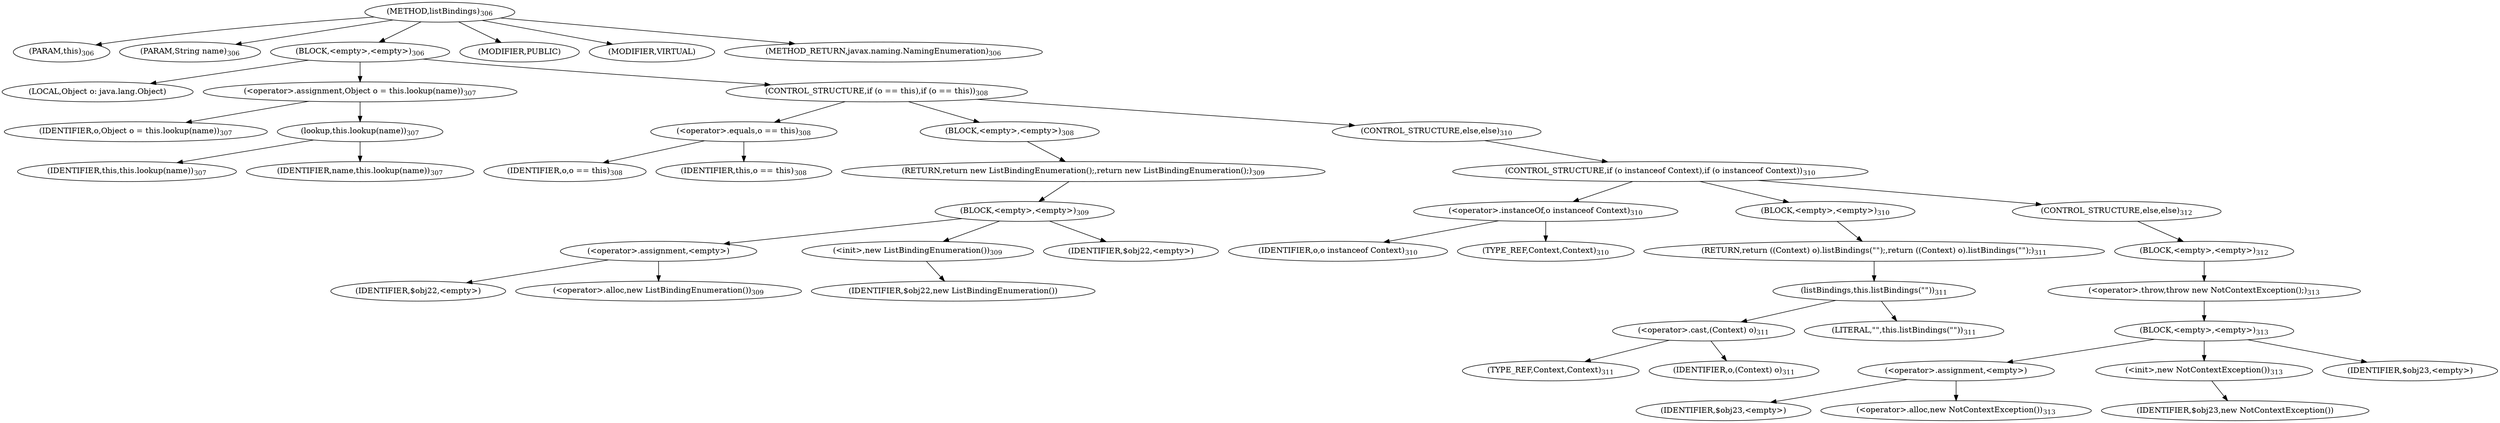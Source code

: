 digraph "listBindings" {  
"1095" [label = <(METHOD,listBindings)<SUB>306</SUB>> ]
"51" [label = <(PARAM,this)<SUB>306</SUB>> ]
"1096" [label = <(PARAM,String name)<SUB>306</SUB>> ]
"1097" [label = <(BLOCK,&lt;empty&gt;,&lt;empty&gt;)<SUB>306</SUB>> ]
"1098" [label = <(LOCAL,Object o: java.lang.Object)> ]
"1099" [label = <(&lt;operator&gt;.assignment,Object o = this.lookup(name))<SUB>307</SUB>> ]
"1100" [label = <(IDENTIFIER,o,Object o = this.lookup(name))<SUB>307</SUB>> ]
"1101" [label = <(lookup,this.lookup(name))<SUB>307</SUB>> ]
"50" [label = <(IDENTIFIER,this,this.lookup(name))<SUB>307</SUB>> ]
"1102" [label = <(IDENTIFIER,name,this.lookup(name))<SUB>307</SUB>> ]
"1103" [label = <(CONTROL_STRUCTURE,if (o == this),if (o == this))<SUB>308</SUB>> ]
"1104" [label = <(&lt;operator&gt;.equals,o == this)<SUB>308</SUB>> ]
"1105" [label = <(IDENTIFIER,o,o == this)<SUB>308</SUB>> ]
"52" [label = <(IDENTIFIER,this,o == this)<SUB>308</SUB>> ]
"1106" [label = <(BLOCK,&lt;empty&gt;,&lt;empty&gt;)<SUB>308</SUB>> ]
"1107" [label = <(RETURN,return new ListBindingEnumeration();,return new ListBindingEnumeration();)<SUB>309</SUB>> ]
"1108" [label = <(BLOCK,&lt;empty&gt;,&lt;empty&gt;)<SUB>309</SUB>> ]
"1109" [label = <(&lt;operator&gt;.assignment,&lt;empty&gt;)> ]
"1110" [label = <(IDENTIFIER,$obj22,&lt;empty&gt;)> ]
"1111" [label = <(&lt;operator&gt;.alloc,new ListBindingEnumeration())<SUB>309</SUB>> ]
"1112" [label = <(&lt;init&gt;,new ListBindingEnumeration())<SUB>309</SUB>> ]
"1113" [label = <(IDENTIFIER,$obj22,new ListBindingEnumeration())> ]
"1114" [label = <(IDENTIFIER,$obj22,&lt;empty&gt;)> ]
"1115" [label = <(CONTROL_STRUCTURE,else,else)<SUB>310</SUB>> ]
"1116" [label = <(CONTROL_STRUCTURE,if (o instanceof Context),if (o instanceof Context))<SUB>310</SUB>> ]
"1117" [label = <(&lt;operator&gt;.instanceOf,o instanceof Context)<SUB>310</SUB>> ]
"1118" [label = <(IDENTIFIER,o,o instanceof Context)<SUB>310</SUB>> ]
"1119" [label = <(TYPE_REF,Context,Context)<SUB>310</SUB>> ]
"1120" [label = <(BLOCK,&lt;empty&gt;,&lt;empty&gt;)<SUB>310</SUB>> ]
"1121" [label = <(RETURN,return ((Context) o).listBindings(&quot;&quot;);,return ((Context) o).listBindings(&quot;&quot;);)<SUB>311</SUB>> ]
"1122" [label = <(listBindings,this.listBindings(&quot;&quot;))<SUB>311</SUB>> ]
"1123" [label = <(&lt;operator&gt;.cast,(Context) o)<SUB>311</SUB>> ]
"1124" [label = <(TYPE_REF,Context,Context)<SUB>311</SUB>> ]
"1125" [label = <(IDENTIFIER,o,(Context) o)<SUB>311</SUB>> ]
"1126" [label = <(LITERAL,&quot;&quot;,this.listBindings(&quot;&quot;))<SUB>311</SUB>> ]
"1127" [label = <(CONTROL_STRUCTURE,else,else)<SUB>312</SUB>> ]
"1128" [label = <(BLOCK,&lt;empty&gt;,&lt;empty&gt;)<SUB>312</SUB>> ]
"1129" [label = <(&lt;operator&gt;.throw,throw new NotContextException();)<SUB>313</SUB>> ]
"1130" [label = <(BLOCK,&lt;empty&gt;,&lt;empty&gt;)<SUB>313</SUB>> ]
"1131" [label = <(&lt;operator&gt;.assignment,&lt;empty&gt;)> ]
"1132" [label = <(IDENTIFIER,$obj23,&lt;empty&gt;)> ]
"1133" [label = <(&lt;operator&gt;.alloc,new NotContextException())<SUB>313</SUB>> ]
"1134" [label = <(&lt;init&gt;,new NotContextException())<SUB>313</SUB>> ]
"1135" [label = <(IDENTIFIER,$obj23,new NotContextException())> ]
"1136" [label = <(IDENTIFIER,$obj23,&lt;empty&gt;)> ]
"1137" [label = <(MODIFIER,PUBLIC)> ]
"1138" [label = <(MODIFIER,VIRTUAL)> ]
"1139" [label = <(METHOD_RETURN,javax.naming.NamingEnumeration)<SUB>306</SUB>> ]
  "1095" -> "51" 
  "1095" -> "1096" 
  "1095" -> "1097" 
  "1095" -> "1137" 
  "1095" -> "1138" 
  "1095" -> "1139" 
  "1097" -> "1098" 
  "1097" -> "1099" 
  "1097" -> "1103" 
  "1099" -> "1100" 
  "1099" -> "1101" 
  "1101" -> "50" 
  "1101" -> "1102" 
  "1103" -> "1104" 
  "1103" -> "1106" 
  "1103" -> "1115" 
  "1104" -> "1105" 
  "1104" -> "52" 
  "1106" -> "1107" 
  "1107" -> "1108" 
  "1108" -> "1109" 
  "1108" -> "1112" 
  "1108" -> "1114" 
  "1109" -> "1110" 
  "1109" -> "1111" 
  "1112" -> "1113" 
  "1115" -> "1116" 
  "1116" -> "1117" 
  "1116" -> "1120" 
  "1116" -> "1127" 
  "1117" -> "1118" 
  "1117" -> "1119" 
  "1120" -> "1121" 
  "1121" -> "1122" 
  "1122" -> "1123" 
  "1122" -> "1126" 
  "1123" -> "1124" 
  "1123" -> "1125" 
  "1127" -> "1128" 
  "1128" -> "1129" 
  "1129" -> "1130" 
  "1130" -> "1131" 
  "1130" -> "1134" 
  "1130" -> "1136" 
  "1131" -> "1132" 
  "1131" -> "1133" 
  "1134" -> "1135" 
}
